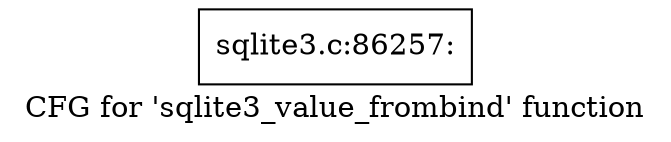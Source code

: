 digraph "CFG for 'sqlite3_value_frombind' function" {
	label="CFG for 'sqlite3_value_frombind' function";

	Node0x55c0f5c4a920 [shape=record,label="{sqlite3.c:86257:}"];
}
